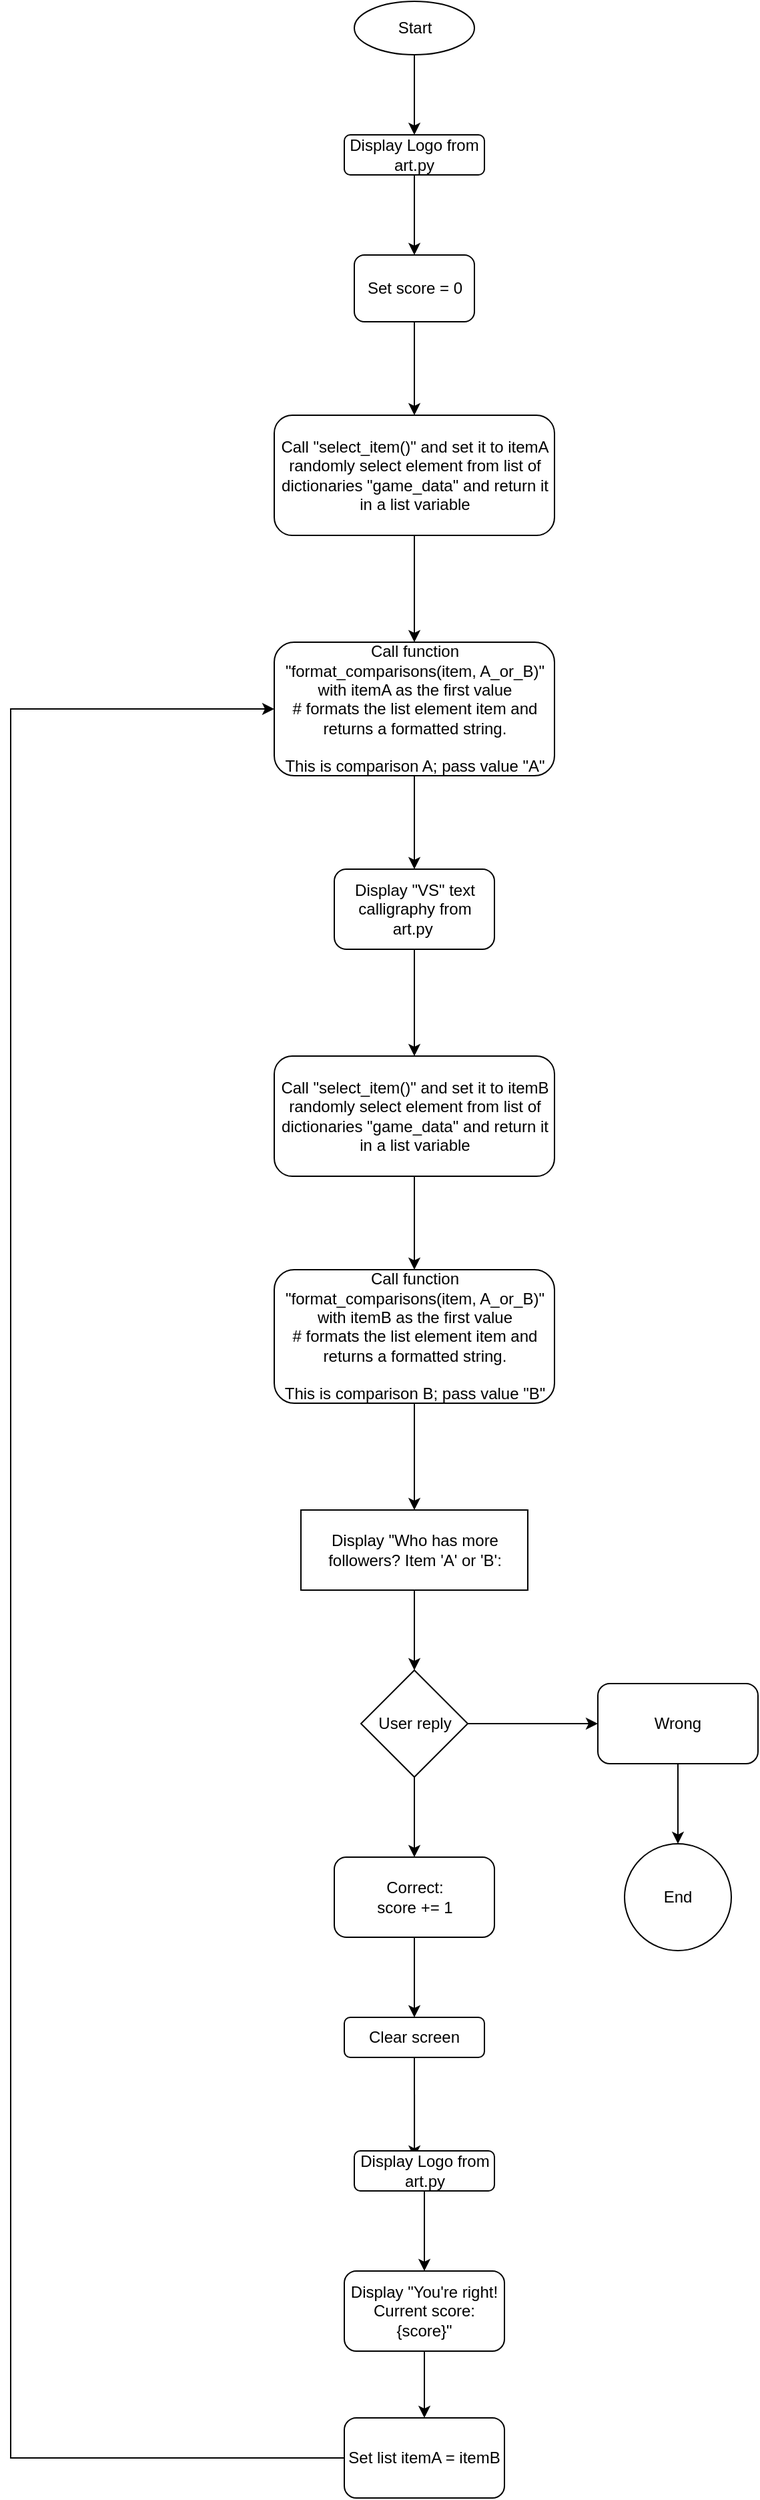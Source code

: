 <mxfile version="24.7.16">
  <diagram id="C5RBs43oDa-KdzZeNtuy" name="Page-1">
    <mxGraphModel dx="1666" dy="1918" grid="1" gridSize="10" guides="1" tooltips="1" connect="1" arrows="1" fold="1" page="1" pageScale="1" pageWidth="827" pageHeight="1169" math="0" shadow="0">
      <root>
        <mxCell id="WIyWlLk6GJQsqaUBKTNV-0" />
        <mxCell id="WIyWlLk6GJQsqaUBKTNV-1" parent="WIyWlLk6GJQsqaUBKTNV-0" />
        <mxCell id="e9Qm9Naqm2JfxZSBWMHz-3" style="edgeStyle=orthogonalEdgeStyle;rounded=0;orthogonalLoop=1;jettySize=auto;html=1;exitX=0.5;exitY=1;exitDx=0;exitDy=0;entryX=0.5;entryY=0;entryDx=0;entryDy=0;" edge="1" parent="WIyWlLk6GJQsqaUBKTNV-1" source="e9Qm9Naqm2JfxZSBWMHz-1" target="e9Qm9Naqm2JfxZSBWMHz-2">
          <mxGeometry relative="1" as="geometry" />
        </mxCell>
        <mxCell id="e9Qm9Naqm2JfxZSBWMHz-1" value="Start" style="ellipse;whiteSpace=wrap;html=1;" vertex="1" parent="WIyWlLk6GJQsqaUBKTNV-1">
          <mxGeometry x="347.5" y="-140" width="90" height="40" as="geometry" />
        </mxCell>
        <mxCell id="e9Qm9Naqm2JfxZSBWMHz-44" style="edgeStyle=orthogonalEdgeStyle;rounded=0;orthogonalLoop=1;jettySize=auto;html=1;exitX=0.5;exitY=1;exitDx=0;exitDy=0;" edge="1" parent="WIyWlLk6GJQsqaUBKTNV-1" source="e9Qm9Naqm2JfxZSBWMHz-2" target="e9Qm9Naqm2JfxZSBWMHz-43">
          <mxGeometry relative="1" as="geometry" />
        </mxCell>
        <mxCell id="e9Qm9Naqm2JfxZSBWMHz-2" value="Display Logo from art.py" style="rounded=1;whiteSpace=wrap;html=1;" vertex="1" parent="WIyWlLk6GJQsqaUBKTNV-1">
          <mxGeometry x="340" y="-40" width="105" height="30" as="geometry" />
        </mxCell>
        <mxCell id="e9Qm9Naqm2JfxZSBWMHz-7" style="edgeStyle=orthogonalEdgeStyle;rounded=0;orthogonalLoop=1;jettySize=auto;html=1;exitX=0.5;exitY=1;exitDx=0;exitDy=0;" edge="1" parent="WIyWlLk6GJQsqaUBKTNV-1" source="e9Qm9Naqm2JfxZSBWMHz-4" target="e9Qm9Naqm2JfxZSBWMHz-6">
          <mxGeometry relative="1" as="geometry" />
        </mxCell>
        <mxCell id="e9Qm9Naqm2JfxZSBWMHz-4" value="Call &quot;select_item()&quot; and set it to itemA&lt;br&gt;randomly select element from list of dictionaries &quot;game_data&quot; and return it in a list variable" style="rounded=1;whiteSpace=wrap;html=1;" vertex="1" parent="WIyWlLk6GJQsqaUBKTNV-1">
          <mxGeometry x="287.5" y="170" width="210" height="90" as="geometry" />
        </mxCell>
        <mxCell id="e9Qm9Naqm2JfxZSBWMHz-9" style="edgeStyle=orthogonalEdgeStyle;rounded=0;orthogonalLoop=1;jettySize=auto;html=1;exitX=0.5;exitY=1;exitDx=0;exitDy=0;entryX=0.5;entryY=0;entryDx=0;entryDy=0;" edge="1" parent="WIyWlLk6GJQsqaUBKTNV-1" source="e9Qm9Naqm2JfxZSBWMHz-6" target="e9Qm9Naqm2JfxZSBWMHz-8">
          <mxGeometry relative="1" as="geometry" />
        </mxCell>
        <mxCell id="e9Qm9Naqm2JfxZSBWMHz-6" value="Call function &quot;format_comparisons(item, A_or_B)&quot; with itemA as the first value&lt;div&gt;# formats the list element item and returns a formatted string.&lt;br&gt;&lt;br&gt;This is comparison A; pass valu&lt;span style=&quot;background-color: initial;&quot;&gt;e &quot;A&quot;&lt;/span&gt;&lt;/div&gt;" style="rounded=1;whiteSpace=wrap;html=1;" vertex="1" parent="WIyWlLk6GJQsqaUBKTNV-1">
          <mxGeometry x="287.5" y="340" width="210" height="100" as="geometry" />
        </mxCell>
        <mxCell id="e9Qm9Naqm2JfxZSBWMHz-11" style="edgeStyle=orthogonalEdgeStyle;rounded=0;orthogonalLoop=1;jettySize=auto;html=1;exitX=0.5;exitY=1;exitDx=0;exitDy=0;entryX=0.5;entryY=0;entryDx=0;entryDy=0;" edge="1" parent="WIyWlLk6GJQsqaUBKTNV-1" source="e9Qm9Naqm2JfxZSBWMHz-8" target="e9Qm9Naqm2JfxZSBWMHz-10">
          <mxGeometry relative="1" as="geometry" />
        </mxCell>
        <mxCell id="e9Qm9Naqm2JfxZSBWMHz-8" value="Display &quot;VS&quot; text calligraphy from art.py&amp;nbsp;" style="rounded=1;whiteSpace=wrap;html=1;" vertex="1" parent="WIyWlLk6GJQsqaUBKTNV-1">
          <mxGeometry x="332.5" y="510" width="120" height="60" as="geometry" />
        </mxCell>
        <mxCell id="e9Qm9Naqm2JfxZSBWMHz-13" style="edgeStyle=orthogonalEdgeStyle;rounded=0;orthogonalLoop=1;jettySize=auto;html=1;exitX=0.5;exitY=1;exitDx=0;exitDy=0;" edge="1" parent="WIyWlLk6GJQsqaUBKTNV-1" source="e9Qm9Naqm2JfxZSBWMHz-10" target="e9Qm9Naqm2JfxZSBWMHz-12">
          <mxGeometry relative="1" as="geometry" />
        </mxCell>
        <mxCell id="e9Qm9Naqm2JfxZSBWMHz-10" value="Call &quot;select_item()&quot; and set it to itemB&lt;br&gt;randomly select element from list of dictionaries &quot;game_data&quot; and return it in a list variable" style="rounded=1;whiteSpace=wrap;html=1;" vertex="1" parent="WIyWlLk6GJQsqaUBKTNV-1">
          <mxGeometry x="287.5" y="650" width="210" height="90" as="geometry" />
        </mxCell>
        <mxCell id="e9Qm9Naqm2JfxZSBWMHz-15" style="edgeStyle=orthogonalEdgeStyle;rounded=0;orthogonalLoop=1;jettySize=auto;html=1;exitX=0.5;exitY=1;exitDx=0;exitDy=0;entryX=0.5;entryY=0;entryDx=0;entryDy=0;" edge="1" parent="WIyWlLk6GJQsqaUBKTNV-1" source="e9Qm9Naqm2JfxZSBWMHz-12" target="e9Qm9Naqm2JfxZSBWMHz-19">
          <mxGeometry relative="1" as="geometry">
            <mxPoint x="395.1" y="970.09" as="targetPoint" />
          </mxGeometry>
        </mxCell>
        <mxCell id="e9Qm9Naqm2JfxZSBWMHz-12" value="Call function &quot;format_comparisons(item, A_or_B)&quot; with itemB as the first value&lt;div&gt;# formats the list element item and returns a formatted string.&lt;br&gt;&lt;br&gt;This is comparison B; pass valu&lt;span style=&quot;background-color: initial;&quot;&gt;e &quot;B&quot;&lt;/span&gt;&lt;/div&gt;" style="rounded=1;whiteSpace=wrap;html=1;" vertex="1" parent="WIyWlLk6GJQsqaUBKTNV-1">
          <mxGeometry x="287.5" y="810" width="210" height="100" as="geometry" />
        </mxCell>
        <mxCell id="e9Qm9Naqm2JfxZSBWMHz-31" style="edgeStyle=orthogonalEdgeStyle;rounded=0;orthogonalLoop=1;jettySize=auto;html=1;" edge="1" parent="WIyWlLk6GJQsqaUBKTNV-1" source="e9Qm9Naqm2JfxZSBWMHz-19" target="e9Qm9Naqm2JfxZSBWMHz-24">
          <mxGeometry relative="1" as="geometry" />
        </mxCell>
        <mxCell id="e9Qm9Naqm2JfxZSBWMHz-19" value="Display &quot;Who has more followers? Item &#39;A&#39; or &#39;B&#39;:" style="rounded=0;whiteSpace=wrap;html=1;" vertex="1" parent="WIyWlLk6GJQsqaUBKTNV-1">
          <mxGeometry x="307.5" y="990" width="170" height="60" as="geometry" />
        </mxCell>
        <mxCell id="e9Qm9Naqm2JfxZSBWMHz-27" style="edgeStyle=orthogonalEdgeStyle;rounded=0;orthogonalLoop=1;jettySize=auto;html=1;exitX=1;exitY=0.5;exitDx=0;exitDy=0;" edge="1" parent="WIyWlLk6GJQsqaUBKTNV-1" source="e9Qm9Naqm2JfxZSBWMHz-24" target="e9Qm9Naqm2JfxZSBWMHz-25">
          <mxGeometry relative="1" as="geometry" />
        </mxCell>
        <mxCell id="e9Qm9Naqm2JfxZSBWMHz-30" style="edgeStyle=orthogonalEdgeStyle;rounded=0;orthogonalLoop=1;jettySize=auto;html=1;exitX=0.5;exitY=1;exitDx=0;exitDy=0;" edge="1" parent="WIyWlLk6GJQsqaUBKTNV-1" source="e9Qm9Naqm2JfxZSBWMHz-24" target="e9Qm9Naqm2JfxZSBWMHz-26">
          <mxGeometry relative="1" as="geometry" />
        </mxCell>
        <mxCell id="e9Qm9Naqm2JfxZSBWMHz-24" value="User reply" style="rhombus;whiteSpace=wrap;html=1;" vertex="1" parent="WIyWlLk6GJQsqaUBKTNV-1">
          <mxGeometry x="352.5" y="1110" width="80" height="80" as="geometry" />
        </mxCell>
        <mxCell id="e9Qm9Naqm2JfxZSBWMHz-29" value="" style="edgeStyle=orthogonalEdgeStyle;rounded=0;orthogonalLoop=1;jettySize=auto;html=1;" edge="1" parent="WIyWlLk6GJQsqaUBKTNV-1" source="e9Qm9Naqm2JfxZSBWMHz-25" target="e9Qm9Naqm2JfxZSBWMHz-28">
          <mxGeometry relative="1" as="geometry" />
        </mxCell>
        <mxCell id="e9Qm9Naqm2JfxZSBWMHz-25" value="Wrong" style="rounded=1;whiteSpace=wrap;html=1;" vertex="1" parent="WIyWlLk6GJQsqaUBKTNV-1">
          <mxGeometry x="530" y="1120" width="120" height="60" as="geometry" />
        </mxCell>
        <mxCell id="e9Qm9Naqm2JfxZSBWMHz-46" style="edgeStyle=orthogonalEdgeStyle;rounded=0;orthogonalLoop=1;jettySize=auto;html=1;exitX=0.5;exitY=1;exitDx=0;exitDy=0;" edge="1" parent="WIyWlLk6GJQsqaUBKTNV-1" source="e9Qm9Naqm2JfxZSBWMHz-26" target="e9Qm9Naqm2JfxZSBWMHz-34">
          <mxGeometry relative="1" as="geometry" />
        </mxCell>
        <mxCell id="e9Qm9Naqm2JfxZSBWMHz-26" value="Correct:&lt;div&gt;score += 1&lt;/div&gt;" style="rounded=1;whiteSpace=wrap;html=1;" vertex="1" parent="WIyWlLk6GJQsqaUBKTNV-1">
          <mxGeometry x="332.5" y="1250" width="120" height="60" as="geometry" />
        </mxCell>
        <mxCell id="e9Qm9Naqm2JfxZSBWMHz-28" value="End" style="ellipse;whiteSpace=wrap;html=1;rounded=1;" vertex="1" parent="WIyWlLk6GJQsqaUBKTNV-1">
          <mxGeometry x="550" y="1240" width="80" height="80" as="geometry" />
        </mxCell>
        <mxCell id="e9Qm9Naqm2JfxZSBWMHz-33" style="edgeStyle=orthogonalEdgeStyle;rounded=0;orthogonalLoop=1;jettySize=auto;html=1;exitX=0.5;exitY=1;exitDx=0;exitDy=0;entryX=0.429;entryY=0.167;entryDx=0;entryDy=0;entryPerimeter=0;" edge="1" parent="WIyWlLk6GJQsqaUBKTNV-1" source="e9Qm9Naqm2JfxZSBWMHz-34" target="e9Qm9Naqm2JfxZSBWMHz-35">
          <mxGeometry relative="1" as="geometry">
            <mxPoint x="402.5" y="1440" as="targetPoint" />
          </mxGeometry>
        </mxCell>
        <mxCell id="e9Qm9Naqm2JfxZSBWMHz-34" value="Clear screen" style="rounded=1;whiteSpace=wrap;html=1;" vertex="1" parent="WIyWlLk6GJQsqaUBKTNV-1">
          <mxGeometry x="340" y="1370" width="105" height="30" as="geometry" />
        </mxCell>
        <mxCell id="e9Qm9Naqm2JfxZSBWMHz-38" style="edgeStyle=orthogonalEdgeStyle;rounded=0;orthogonalLoop=1;jettySize=auto;html=1;exitX=0.5;exitY=1;exitDx=0;exitDy=0;" edge="1" parent="WIyWlLk6GJQsqaUBKTNV-1" source="e9Qm9Naqm2JfxZSBWMHz-35" target="e9Qm9Naqm2JfxZSBWMHz-37">
          <mxGeometry relative="1" as="geometry" />
        </mxCell>
        <mxCell id="e9Qm9Naqm2JfxZSBWMHz-35" value="Display Logo from art.py" style="rounded=1;whiteSpace=wrap;html=1;" vertex="1" parent="WIyWlLk6GJQsqaUBKTNV-1">
          <mxGeometry x="347.5" y="1470" width="105" height="30" as="geometry" />
        </mxCell>
        <mxCell id="e9Qm9Naqm2JfxZSBWMHz-39" style="edgeStyle=orthogonalEdgeStyle;rounded=0;orthogonalLoop=1;jettySize=auto;html=1;exitX=0.5;exitY=1;exitDx=0;exitDy=0;entryX=0.5;entryY=0;entryDx=0;entryDy=0;" edge="1" parent="WIyWlLk6GJQsqaUBKTNV-1" source="e9Qm9Naqm2JfxZSBWMHz-37" target="e9Qm9Naqm2JfxZSBWMHz-40">
          <mxGeometry relative="1" as="geometry">
            <mxPoint x="408" y="1660" as="targetPoint" />
          </mxGeometry>
        </mxCell>
        <mxCell id="e9Qm9Naqm2JfxZSBWMHz-37" value="Display &quot;You&#39;re right! Current score: {score}&quot;" style="rounded=1;whiteSpace=wrap;html=1;" vertex="1" parent="WIyWlLk6GJQsqaUBKTNV-1">
          <mxGeometry x="340" y="1560" width="120" height="60" as="geometry" />
        </mxCell>
        <mxCell id="e9Qm9Naqm2JfxZSBWMHz-42" style="edgeStyle=orthogonalEdgeStyle;rounded=0;orthogonalLoop=1;jettySize=auto;html=1;exitX=0;exitY=0.5;exitDx=0;exitDy=0;entryX=0;entryY=0.5;entryDx=0;entryDy=0;" edge="1" parent="WIyWlLk6GJQsqaUBKTNV-1" source="e9Qm9Naqm2JfxZSBWMHz-40" target="e9Qm9Naqm2JfxZSBWMHz-6">
          <mxGeometry relative="1" as="geometry">
            <Array as="points">
              <mxPoint x="90" y="1700" />
              <mxPoint x="90" y="390" />
            </Array>
          </mxGeometry>
        </mxCell>
        <mxCell id="e9Qm9Naqm2JfxZSBWMHz-40" value="Set list itemA = itemB" style="rounded=1;whiteSpace=wrap;html=1;" vertex="1" parent="WIyWlLk6GJQsqaUBKTNV-1">
          <mxGeometry x="340" y="1670" width="120" height="60" as="geometry" />
        </mxCell>
        <mxCell id="e9Qm9Naqm2JfxZSBWMHz-45" style="edgeStyle=orthogonalEdgeStyle;rounded=0;orthogonalLoop=1;jettySize=auto;html=1;exitX=0.5;exitY=1;exitDx=0;exitDy=0;" edge="1" parent="WIyWlLk6GJQsqaUBKTNV-1" source="e9Qm9Naqm2JfxZSBWMHz-43" target="e9Qm9Naqm2JfxZSBWMHz-4">
          <mxGeometry relative="1" as="geometry" />
        </mxCell>
        <mxCell id="e9Qm9Naqm2JfxZSBWMHz-43" value="Set score = 0" style="rounded=1;whiteSpace=wrap;html=1;" vertex="1" parent="WIyWlLk6GJQsqaUBKTNV-1">
          <mxGeometry x="347.5" y="50" width="90" height="50" as="geometry" />
        </mxCell>
      </root>
    </mxGraphModel>
  </diagram>
</mxfile>
